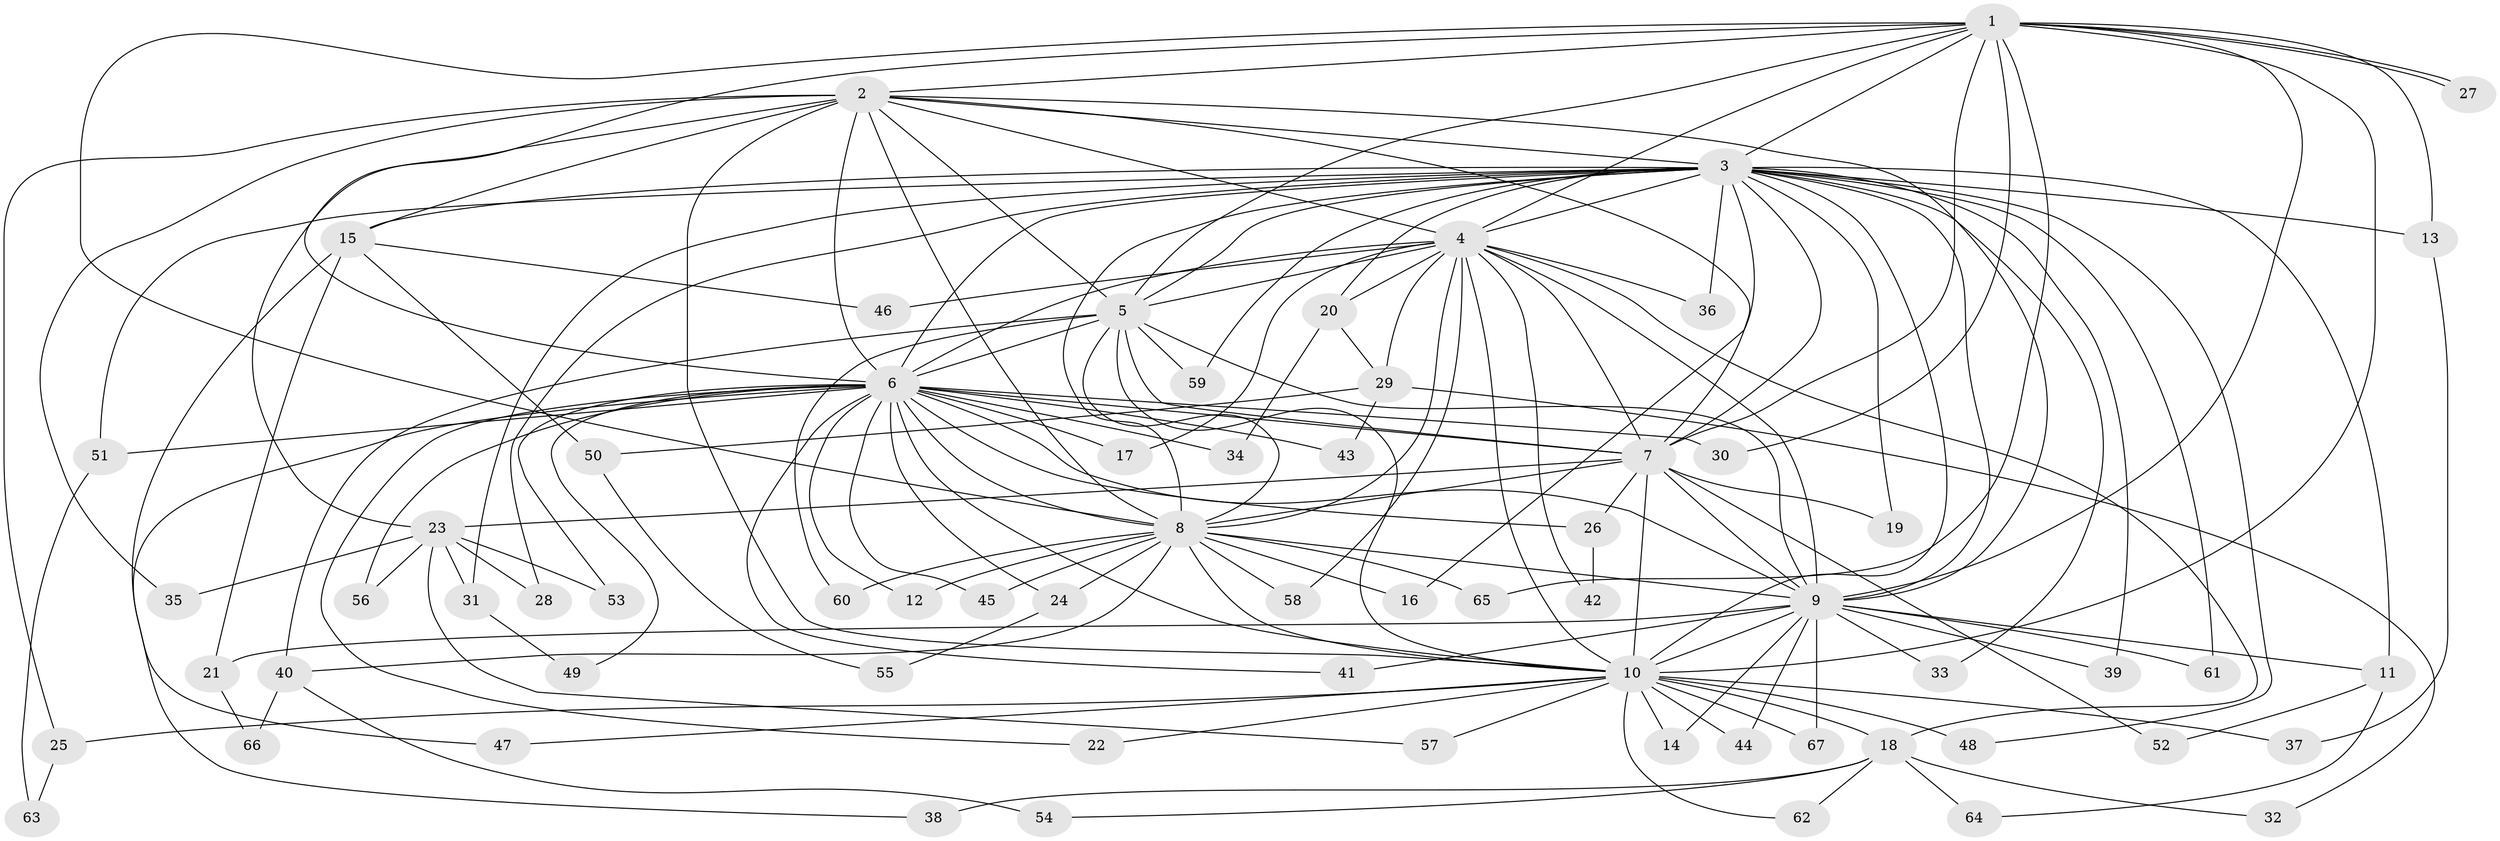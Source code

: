 // coarse degree distribution, {20: 0.06, 14: 0.04, 21: 0.02, 9: 0.02, 15: 0.02, 4: 0.06, 2: 0.6, 3: 0.12, 6: 0.04, 7: 0.02}
// Generated by graph-tools (version 1.1) at 2025/23/03/03/25 07:23:39]
// undirected, 67 vertices, 159 edges
graph export_dot {
graph [start="1"]
  node [color=gray90,style=filled];
  1;
  2;
  3;
  4;
  5;
  6;
  7;
  8;
  9;
  10;
  11;
  12;
  13;
  14;
  15;
  16;
  17;
  18;
  19;
  20;
  21;
  22;
  23;
  24;
  25;
  26;
  27;
  28;
  29;
  30;
  31;
  32;
  33;
  34;
  35;
  36;
  37;
  38;
  39;
  40;
  41;
  42;
  43;
  44;
  45;
  46;
  47;
  48;
  49;
  50;
  51;
  52;
  53;
  54;
  55;
  56;
  57;
  58;
  59;
  60;
  61;
  62;
  63;
  64;
  65;
  66;
  67;
  1 -- 2;
  1 -- 3;
  1 -- 4;
  1 -- 5;
  1 -- 6;
  1 -- 7;
  1 -- 8;
  1 -- 9;
  1 -- 10;
  1 -- 13;
  1 -- 27;
  1 -- 27;
  1 -- 30;
  1 -- 65;
  2 -- 3;
  2 -- 4;
  2 -- 5;
  2 -- 6;
  2 -- 7;
  2 -- 8;
  2 -- 9;
  2 -- 10;
  2 -- 15;
  2 -- 23;
  2 -- 25;
  2 -- 35;
  3 -- 4;
  3 -- 5;
  3 -- 6;
  3 -- 7;
  3 -- 8;
  3 -- 9;
  3 -- 10;
  3 -- 11;
  3 -- 13;
  3 -- 15;
  3 -- 16;
  3 -- 19;
  3 -- 20;
  3 -- 28;
  3 -- 31;
  3 -- 33;
  3 -- 36;
  3 -- 39;
  3 -- 48;
  3 -- 51;
  3 -- 59;
  3 -- 61;
  4 -- 5;
  4 -- 6;
  4 -- 7;
  4 -- 8;
  4 -- 9;
  4 -- 10;
  4 -- 17;
  4 -- 18;
  4 -- 20;
  4 -- 29;
  4 -- 36;
  4 -- 42;
  4 -- 46;
  4 -- 58;
  5 -- 6;
  5 -- 7;
  5 -- 8;
  5 -- 9;
  5 -- 10;
  5 -- 40;
  5 -- 59;
  5 -- 60;
  6 -- 7;
  6 -- 8;
  6 -- 9;
  6 -- 10;
  6 -- 12;
  6 -- 17;
  6 -- 22;
  6 -- 24;
  6 -- 26;
  6 -- 30;
  6 -- 34;
  6 -- 38;
  6 -- 41;
  6 -- 43;
  6 -- 45;
  6 -- 49;
  6 -- 51;
  6 -- 53;
  6 -- 56;
  7 -- 8;
  7 -- 9;
  7 -- 10;
  7 -- 19;
  7 -- 23;
  7 -- 26;
  7 -- 52;
  8 -- 9;
  8 -- 10;
  8 -- 12;
  8 -- 16;
  8 -- 24;
  8 -- 40;
  8 -- 45;
  8 -- 58;
  8 -- 60;
  8 -- 65;
  9 -- 10;
  9 -- 11;
  9 -- 14;
  9 -- 21;
  9 -- 33;
  9 -- 39;
  9 -- 41;
  9 -- 44;
  9 -- 61;
  9 -- 67;
  10 -- 14;
  10 -- 18;
  10 -- 22;
  10 -- 25;
  10 -- 37;
  10 -- 44;
  10 -- 47;
  10 -- 48;
  10 -- 57;
  10 -- 62;
  10 -- 67;
  11 -- 52;
  11 -- 64;
  13 -- 37;
  15 -- 21;
  15 -- 46;
  15 -- 47;
  15 -- 50;
  18 -- 32;
  18 -- 38;
  18 -- 54;
  18 -- 62;
  18 -- 64;
  20 -- 29;
  20 -- 34;
  21 -- 66;
  23 -- 28;
  23 -- 31;
  23 -- 35;
  23 -- 53;
  23 -- 56;
  23 -- 57;
  24 -- 55;
  25 -- 63;
  26 -- 42;
  29 -- 32;
  29 -- 43;
  29 -- 50;
  31 -- 49;
  40 -- 54;
  40 -- 66;
  50 -- 55;
  51 -- 63;
}
